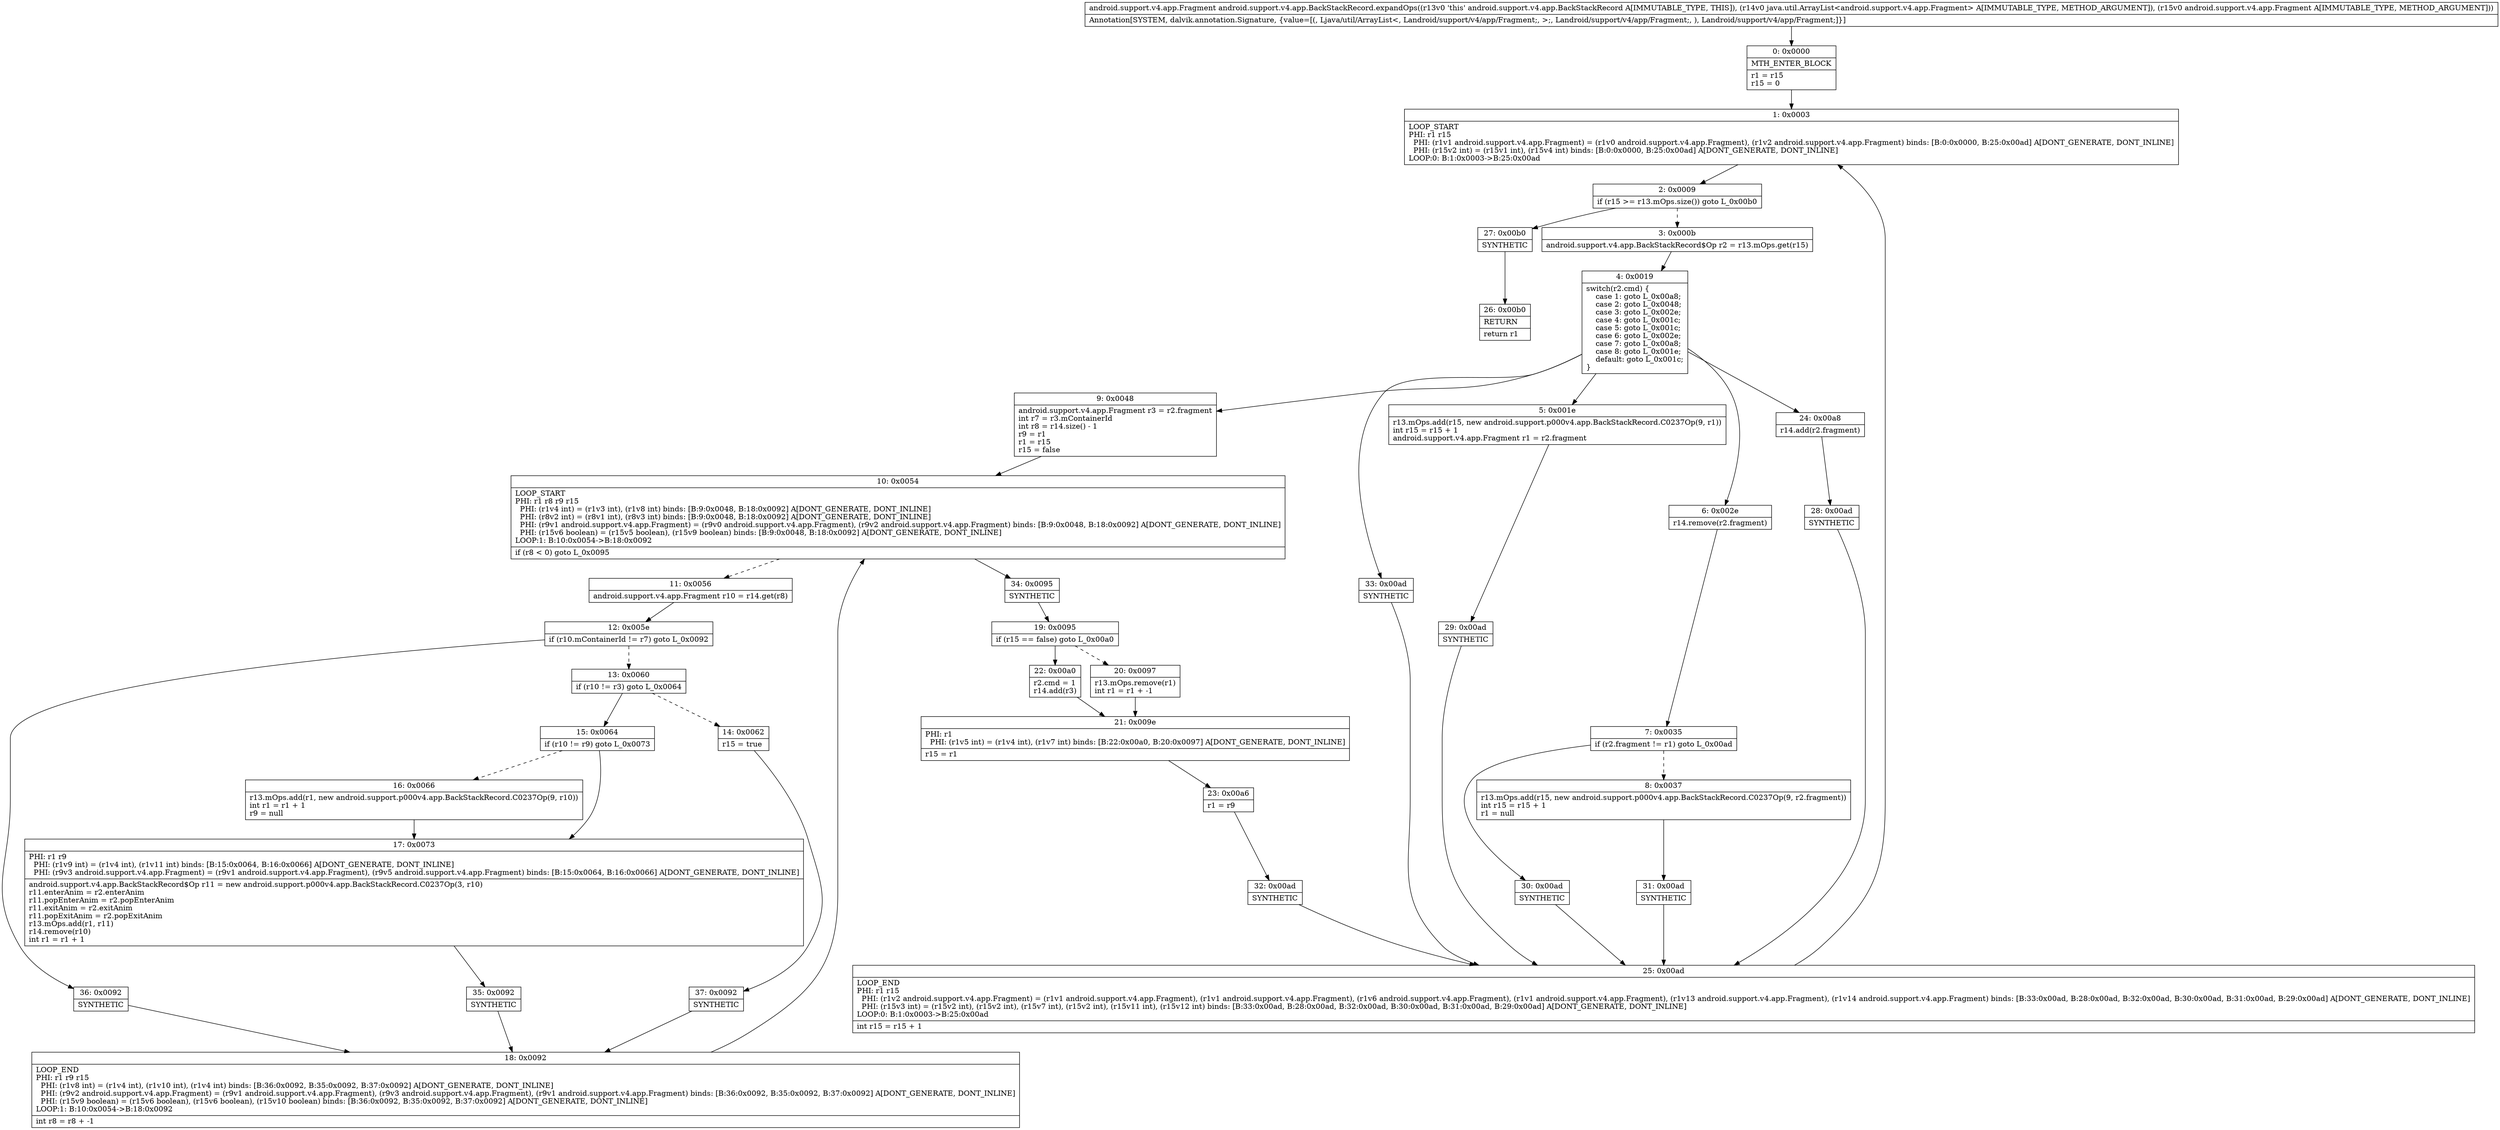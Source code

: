 digraph "CFG forandroid.support.v4.app.BackStackRecord.expandOps(Ljava\/util\/ArrayList;Landroid\/support\/v4\/app\/Fragment;)Landroid\/support\/v4\/app\/Fragment;" {
Node_0 [shape=record,label="{0\:\ 0x0000|MTH_ENTER_BLOCK\l|r1 = r15\lr15 = 0\l}"];
Node_1 [shape=record,label="{1\:\ 0x0003|LOOP_START\lPHI: r1 r15 \l  PHI: (r1v1 android.support.v4.app.Fragment) = (r1v0 android.support.v4.app.Fragment), (r1v2 android.support.v4.app.Fragment) binds: [B:0:0x0000, B:25:0x00ad] A[DONT_GENERATE, DONT_INLINE]\l  PHI: (r15v2 int) = (r15v1 int), (r15v4 int) binds: [B:0:0x0000, B:25:0x00ad] A[DONT_GENERATE, DONT_INLINE]\lLOOP:0: B:1:0x0003\-\>B:25:0x00ad\l}"];
Node_2 [shape=record,label="{2\:\ 0x0009|if (r15 \>= r13.mOps.size()) goto L_0x00b0\l}"];
Node_3 [shape=record,label="{3\:\ 0x000b|android.support.v4.app.BackStackRecord$Op r2 = r13.mOps.get(r15)\l}"];
Node_4 [shape=record,label="{4\:\ 0x0019|switch(r2.cmd) \{\l    case 1: goto L_0x00a8;\l    case 2: goto L_0x0048;\l    case 3: goto L_0x002e;\l    case 4: goto L_0x001c;\l    case 5: goto L_0x001c;\l    case 6: goto L_0x002e;\l    case 7: goto L_0x00a8;\l    case 8: goto L_0x001e;\l    default: goto L_0x001c;\l\}\l}"];
Node_5 [shape=record,label="{5\:\ 0x001e|r13.mOps.add(r15, new android.support.p000v4.app.BackStackRecord.C0237Op(9, r1))\lint r15 = r15 + 1\landroid.support.v4.app.Fragment r1 = r2.fragment\l}"];
Node_6 [shape=record,label="{6\:\ 0x002e|r14.remove(r2.fragment)\l}"];
Node_7 [shape=record,label="{7\:\ 0x0035|if (r2.fragment != r1) goto L_0x00ad\l}"];
Node_8 [shape=record,label="{8\:\ 0x0037|r13.mOps.add(r15, new android.support.p000v4.app.BackStackRecord.C0237Op(9, r2.fragment))\lint r15 = r15 + 1\lr1 = null\l}"];
Node_9 [shape=record,label="{9\:\ 0x0048|android.support.v4.app.Fragment r3 = r2.fragment\lint r7 = r3.mContainerId\lint r8 = r14.size() \- 1\lr9 = r1\lr1 = r15\lr15 = false\l}"];
Node_10 [shape=record,label="{10\:\ 0x0054|LOOP_START\lPHI: r1 r8 r9 r15 \l  PHI: (r1v4 int) = (r1v3 int), (r1v8 int) binds: [B:9:0x0048, B:18:0x0092] A[DONT_GENERATE, DONT_INLINE]\l  PHI: (r8v2 int) = (r8v1 int), (r8v3 int) binds: [B:9:0x0048, B:18:0x0092] A[DONT_GENERATE, DONT_INLINE]\l  PHI: (r9v1 android.support.v4.app.Fragment) = (r9v0 android.support.v4.app.Fragment), (r9v2 android.support.v4.app.Fragment) binds: [B:9:0x0048, B:18:0x0092] A[DONT_GENERATE, DONT_INLINE]\l  PHI: (r15v6 boolean) = (r15v5 boolean), (r15v9 boolean) binds: [B:9:0x0048, B:18:0x0092] A[DONT_GENERATE, DONT_INLINE]\lLOOP:1: B:10:0x0054\-\>B:18:0x0092\l|if (r8 \< 0) goto L_0x0095\l}"];
Node_11 [shape=record,label="{11\:\ 0x0056|android.support.v4.app.Fragment r10 = r14.get(r8)\l}"];
Node_12 [shape=record,label="{12\:\ 0x005e|if (r10.mContainerId != r7) goto L_0x0092\l}"];
Node_13 [shape=record,label="{13\:\ 0x0060|if (r10 != r3) goto L_0x0064\l}"];
Node_14 [shape=record,label="{14\:\ 0x0062|r15 = true\l}"];
Node_15 [shape=record,label="{15\:\ 0x0064|if (r10 != r9) goto L_0x0073\l}"];
Node_16 [shape=record,label="{16\:\ 0x0066|r13.mOps.add(r1, new android.support.p000v4.app.BackStackRecord.C0237Op(9, r10))\lint r1 = r1 + 1\lr9 = null\l}"];
Node_17 [shape=record,label="{17\:\ 0x0073|PHI: r1 r9 \l  PHI: (r1v9 int) = (r1v4 int), (r1v11 int) binds: [B:15:0x0064, B:16:0x0066] A[DONT_GENERATE, DONT_INLINE]\l  PHI: (r9v3 android.support.v4.app.Fragment) = (r9v1 android.support.v4.app.Fragment), (r9v5 android.support.v4.app.Fragment) binds: [B:15:0x0064, B:16:0x0066] A[DONT_GENERATE, DONT_INLINE]\l|android.support.v4.app.BackStackRecord$Op r11 = new android.support.p000v4.app.BackStackRecord.C0237Op(3, r10)\lr11.enterAnim = r2.enterAnim\lr11.popEnterAnim = r2.popEnterAnim\lr11.exitAnim = r2.exitAnim\lr11.popExitAnim = r2.popExitAnim\lr13.mOps.add(r1, r11)\lr14.remove(r10)\lint r1 = r1 + 1\l}"];
Node_18 [shape=record,label="{18\:\ 0x0092|LOOP_END\lPHI: r1 r9 r15 \l  PHI: (r1v8 int) = (r1v4 int), (r1v10 int), (r1v4 int) binds: [B:36:0x0092, B:35:0x0092, B:37:0x0092] A[DONT_GENERATE, DONT_INLINE]\l  PHI: (r9v2 android.support.v4.app.Fragment) = (r9v1 android.support.v4.app.Fragment), (r9v3 android.support.v4.app.Fragment), (r9v1 android.support.v4.app.Fragment) binds: [B:36:0x0092, B:35:0x0092, B:37:0x0092] A[DONT_GENERATE, DONT_INLINE]\l  PHI: (r15v9 boolean) = (r15v6 boolean), (r15v6 boolean), (r15v10 boolean) binds: [B:36:0x0092, B:35:0x0092, B:37:0x0092] A[DONT_GENERATE, DONT_INLINE]\lLOOP:1: B:10:0x0054\-\>B:18:0x0092\l|int r8 = r8 + \-1\l}"];
Node_19 [shape=record,label="{19\:\ 0x0095|if (r15 == false) goto L_0x00a0\l}"];
Node_20 [shape=record,label="{20\:\ 0x0097|r13.mOps.remove(r1)\lint r1 = r1 + \-1\l}"];
Node_21 [shape=record,label="{21\:\ 0x009e|PHI: r1 \l  PHI: (r1v5 int) = (r1v4 int), (r1v7 int) binds: [B:22:0x00a0, B:20:0x0097] A[DONT_GENERATE, DONT_INLINE]\l|r15 = r1\l}"];
Node_22 [shape=record,label="{22\:\ 0x00a0|r2.cmd = 1\lr14.add(r3)\l}"];
Node_23 [shape=record,label="{23\:\ 0x00a6|r1 = r9\l}"];
Node_24 [shape=record,label="{24\:\ 0x00a8|r14.add(r2.fragment)\l}"];
Node_25 [shape=record,label="{25\:\ 0x00ad|LOOP_END\lPHI: r1 r15 \l  PHI: (r1v2 android.support.v4.app.Fragment) = (r1v1 android.support.v4.app.Fragment), (r1v1 android.support.v4.app.Fragment), (r1v6 android.support.v4.app.Fragment), (r1v1 android.support.v4.app.Fragment), (r1v13 android.support.v4.app.Fragment), (r1v14 android.support.v4.app.Fragment) binds: [B:33:0x00ad, B:28:0x00ad, B:32:0x00ad, B:30:0x00ad, B:31:0x00ad, B:29:0x00ad] A[DONT_GENERATE, DONT_INLINE]\l  PHI: (r15v3 int) = (r15v2 int), (r15v2 int), (r15v7 int), (r15v2 int), (r15v11 int), (r15v12 int) binds: [B:33:0x00ad, B:28:0x00ad, B:32:0x00ad, B:30:0x00ad, B:31:0x00ad, B:29:0x00ad] A[DONT_GENERATE, DONT_INLINE]\lLOOP:0: B:1:0x0003\-\>B:25:0x00ad\l|int r15 = r15 + 1\l}"];
Node_26 [shape=record,label="{26\:\ 0x00b0|RETURN\l|return r1\l}"];
Node_27 [shape=record,label="{27\:\ 0x00b0|SYNTHETIC\l}"];
Node_28 [shape=record,label="{28\:\ 0x00ad|SYNTHETIC\l}"];
Node_29 [shape=record,label="{29\:\ 0x00ad|SYNTHETIC\l}"];
Node_30 [shape=record,label="{30\:\ 0x00ad|SYNTHETIC\l}"];
Node_31 [shape=record,label="{31\:\ 0x00ad|SYNTHETIC\l}"];
Node_32 [shape=record,label="{32\:\ 0x00ad|SYNTHETIC\l}"];
Node_33 [shape=record,label="{33\:\ 0x00ad|SYNTHETIC\l}"];
Node_34 [shape=record,label="{34\:\ 0x0095|SYNTHETIC\l}"];
Node_35 [shape=record,label="{35\:\ 0x0092|SYNTHETIC\l}"];
Node_36 [shape=record,label="{36\:\ 0x0092|SYNTHETIC\l}"];
Node_37 [shape=record,label="{37\:\ 0x0092|SYNTHETIC\l}"];
MethodNode[shape=record,label="{android.support.v4.app.Fragment android.support.v4.app.BackStackRecord.expandOps((r13v0 'this' android.support.v4.app.BackStackRecord A[IMMUTABLE_TYPE, THIS]), (r14v0 java.util.ArrayList\<android.support.v4.app.Fragment\> A[IMMUTABLE_TYPE, METHOD_ARGUMENT]), (r15v0 android.support.v4.app.Fragment A[IMMUTABLE_TYPE, METHOD_ARGUMENT]))  | Annotation[SYSTEM, dalvik.annotation.Signature, \{value=[(, Ljava\/util\/ArrayList\<, Landroid\/support\/v4\/app\/Fragment;, \>;, Landroid\/support\/v4\/app\/Fragment;, ), Landroid\/support\/v4\/app\/Fragment;]\}]\l}"];
MethodNode -> Node_0;
Node_0 -> Node_1;
Node_1 -> Node_2;
Node_2 -> Node_3[style=dashed];
Node_2 -> Node_27;
Node_3 -> Node_4;
Node_4 -> Node_5;
Node_4 -> Node_6;
Node_4 -> Node_9;
Node_4 -> Node_24;
Node_4 -> Node_33;
Node_5 -> Node_29;
Node_6 -> Node_7;
Node_7 -> Node_8[style=dashed];
Node_7 -> Node_30;
Node_8 -> Node_31;
Node_9 -> Node_10;
Node_10 -> Node_11[style=dashed];
Node_10 -> Node_34;
Node_11 -> Node_12;
Node_12 -> Node_13[style=dashed];
Node_12 -> Node_36;
Node_13 -> Node_14[style=dashed];
Node_13 -> Node_15;
Node_14 -> Node_37;
Node_15 -> Node_16[style=dashed];
Node_15 -> Node_17;
Node_16 -> Node_17;
Node_17 -> Node_35;
Node_18 -> Node_10;
Node_19 -> Node_20[style=dashed];
Node_19 -> Node_22;
Node_20 -> Node_21;
Node_21 -> Node_23;
Node_22 -> Node_21;
Node_23 -> Node_32;
Node_24 -> Node_28;
Node_25 -> Node_1;
Node_27 -> Node_26;
Node_28 -> Node_25;
Node_29 -> Node_25;
Node_30 -> Node_25;
Node_31 -> Node_25;
Node_32 -> Node_25;
Node_33 -> Node_25;
Node_34 -> Node_19;
Node_35 -> Node_18;
Node_36 -> Node_18;
Node_37 -> Node_18;
}


